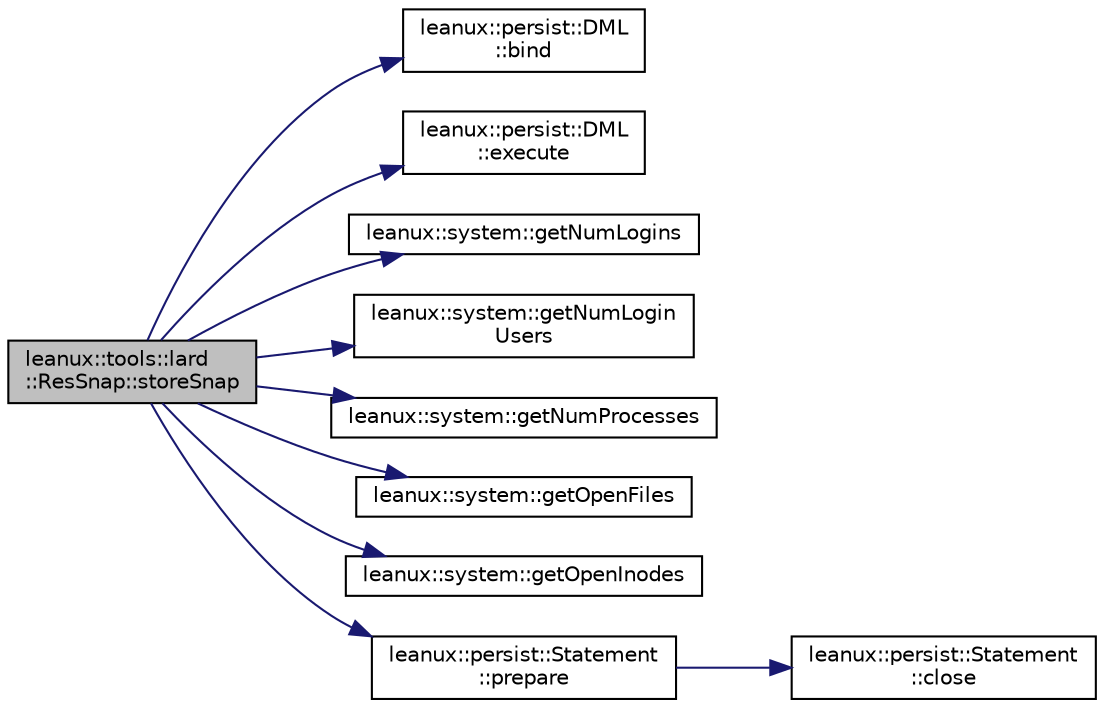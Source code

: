 digraph "leanux::tools::lard::ResSnap::storeSnap"
{
 // LATEX_PDF_SIZE
  bgcolor="transparent";
  edge [fontname="Helvetica",fontsize="10",labelfontname="Helvetica",labelfontsize="10"];
  node [fontname="Helvetica",fontsize="10",shape=record];
  rankdir="LR";
  Node1 [label="leanux::tools::lard\l::ResSnap::storeSnap",height=0.2,width=0.4,color="black", fillcolor="grey75", style="filled", fontcolor="black",tooltip=" "];
  Node1 -> Node2 [color="midnightblue",fontsize="10",style="solid",fontname="Helvetica"];
  Node2 [label="leanux::persist::DML\l::bind",height=0.2,width=0.4,color="black",URL="$classleanux_1_1persist_1_1DML.html#a8df01a6d880515c22106e424ed342c81",tooltip="Bind a double value to the bind at position."];
  Node1 -> Node3 [color="midnightblue",fontsize="10",style="solid",fontname="Helvetica"];
  Node3 [label="leanux::persist::DML\l::execute",height=0.2,width=0.4,color="black",URL="$classleanux_1_1persist_1_1DML.html#a66bfdf8da5f7d2c02bb5cb6f54515783",tooltip="Execute."];
  Node1 -> Node4 [color="midnightblue",fontsize="10",style="solid",fontname="Helvetica"];
  Node4 [label="leanux::system::getNumLogins",height=0.2,width=0.4,color="black",URL="$namespaceleanux_1_1system.html#a3cdfe742d15c8f3d4d7c01be3f3b42c7",tooltip="The number of user logins as reported by who."];
  Node1 -> Node5 [color="midnightblue",fontsize="10",style="solid",fontname="Helvetica"];
  Node5 [label="leanux::system::getNumLogin\lUsers",height=0.2,width=0.4,color="black",URL="$namespaceleanux_1_1system.html#a9821718a0beca2213c2f294267255d59",tooltip="The number of distinct users logged in."];
  Node1 -> Node6 [color="midnightblue",fontsize="10",style="solid",fontname="Helvetica"];
  Node6 [label="leanux::system::getNumProcesses",height=0.2,width=0.4,color="black",URL="$namespaceleanux_1_1system.html#acf5450712deab2fd3ebe192a290c4bc6",tooltip="Get the number of processes on the system."];
  Node1 -> Node7 [color="midnightblue",fontsize="10",style="solid",fontname="Helvetica"];
  Node7 [label="leanux::system::getOpenFiles",height=0.2,width=0.4,color="black",URL="$namespaceleanux_1_1system.html#a0fcf2d5d45e7838be8424cf1eabeeb14",tooltip="get the current and maximum number of open files."];
  Node1 -> Node8 [color="midnightblue",fontsize="10",style="solid",fontname="Helvetica"];
  Node8 [label="leanux::system::getOpenInodes",height=0.2,width=0.4,color="black",URL="$namespaceleanux_1_1system.html#aa437aedfc8ba5b977baef289f25c5da3",tooltip="get the used and free number of open inodes."];
  Node1 -> Node9 [color="midnightblue",fontsize="10",style="solid",fontname="Helvetica"];
  Node9 [label="leanux::persist::Statement\l::prepare",height=0.2,width=0.4,color="black",URL="$classleanux_1_1persist_1_1Statement.html#a1b809c1b1d0e9d24af65e439c3893d74",tooltip="Prepare a SQL statement."];
  Node9 -> Node10 [color="midnightblue",fontsize="10",style="solid",fontname="Helvetica"];
  Node10 [label="leanux::persist::Statement\l::close",height=0.2,width=0.4,color="black",URL="$classleanux_1_1persist_1_1Statement.html#a5b31fb14297ad5c1c342cfc0d8f797de",tooltip="A statement handle can be explicitly closed without deleting the Statement object itself."];
}
